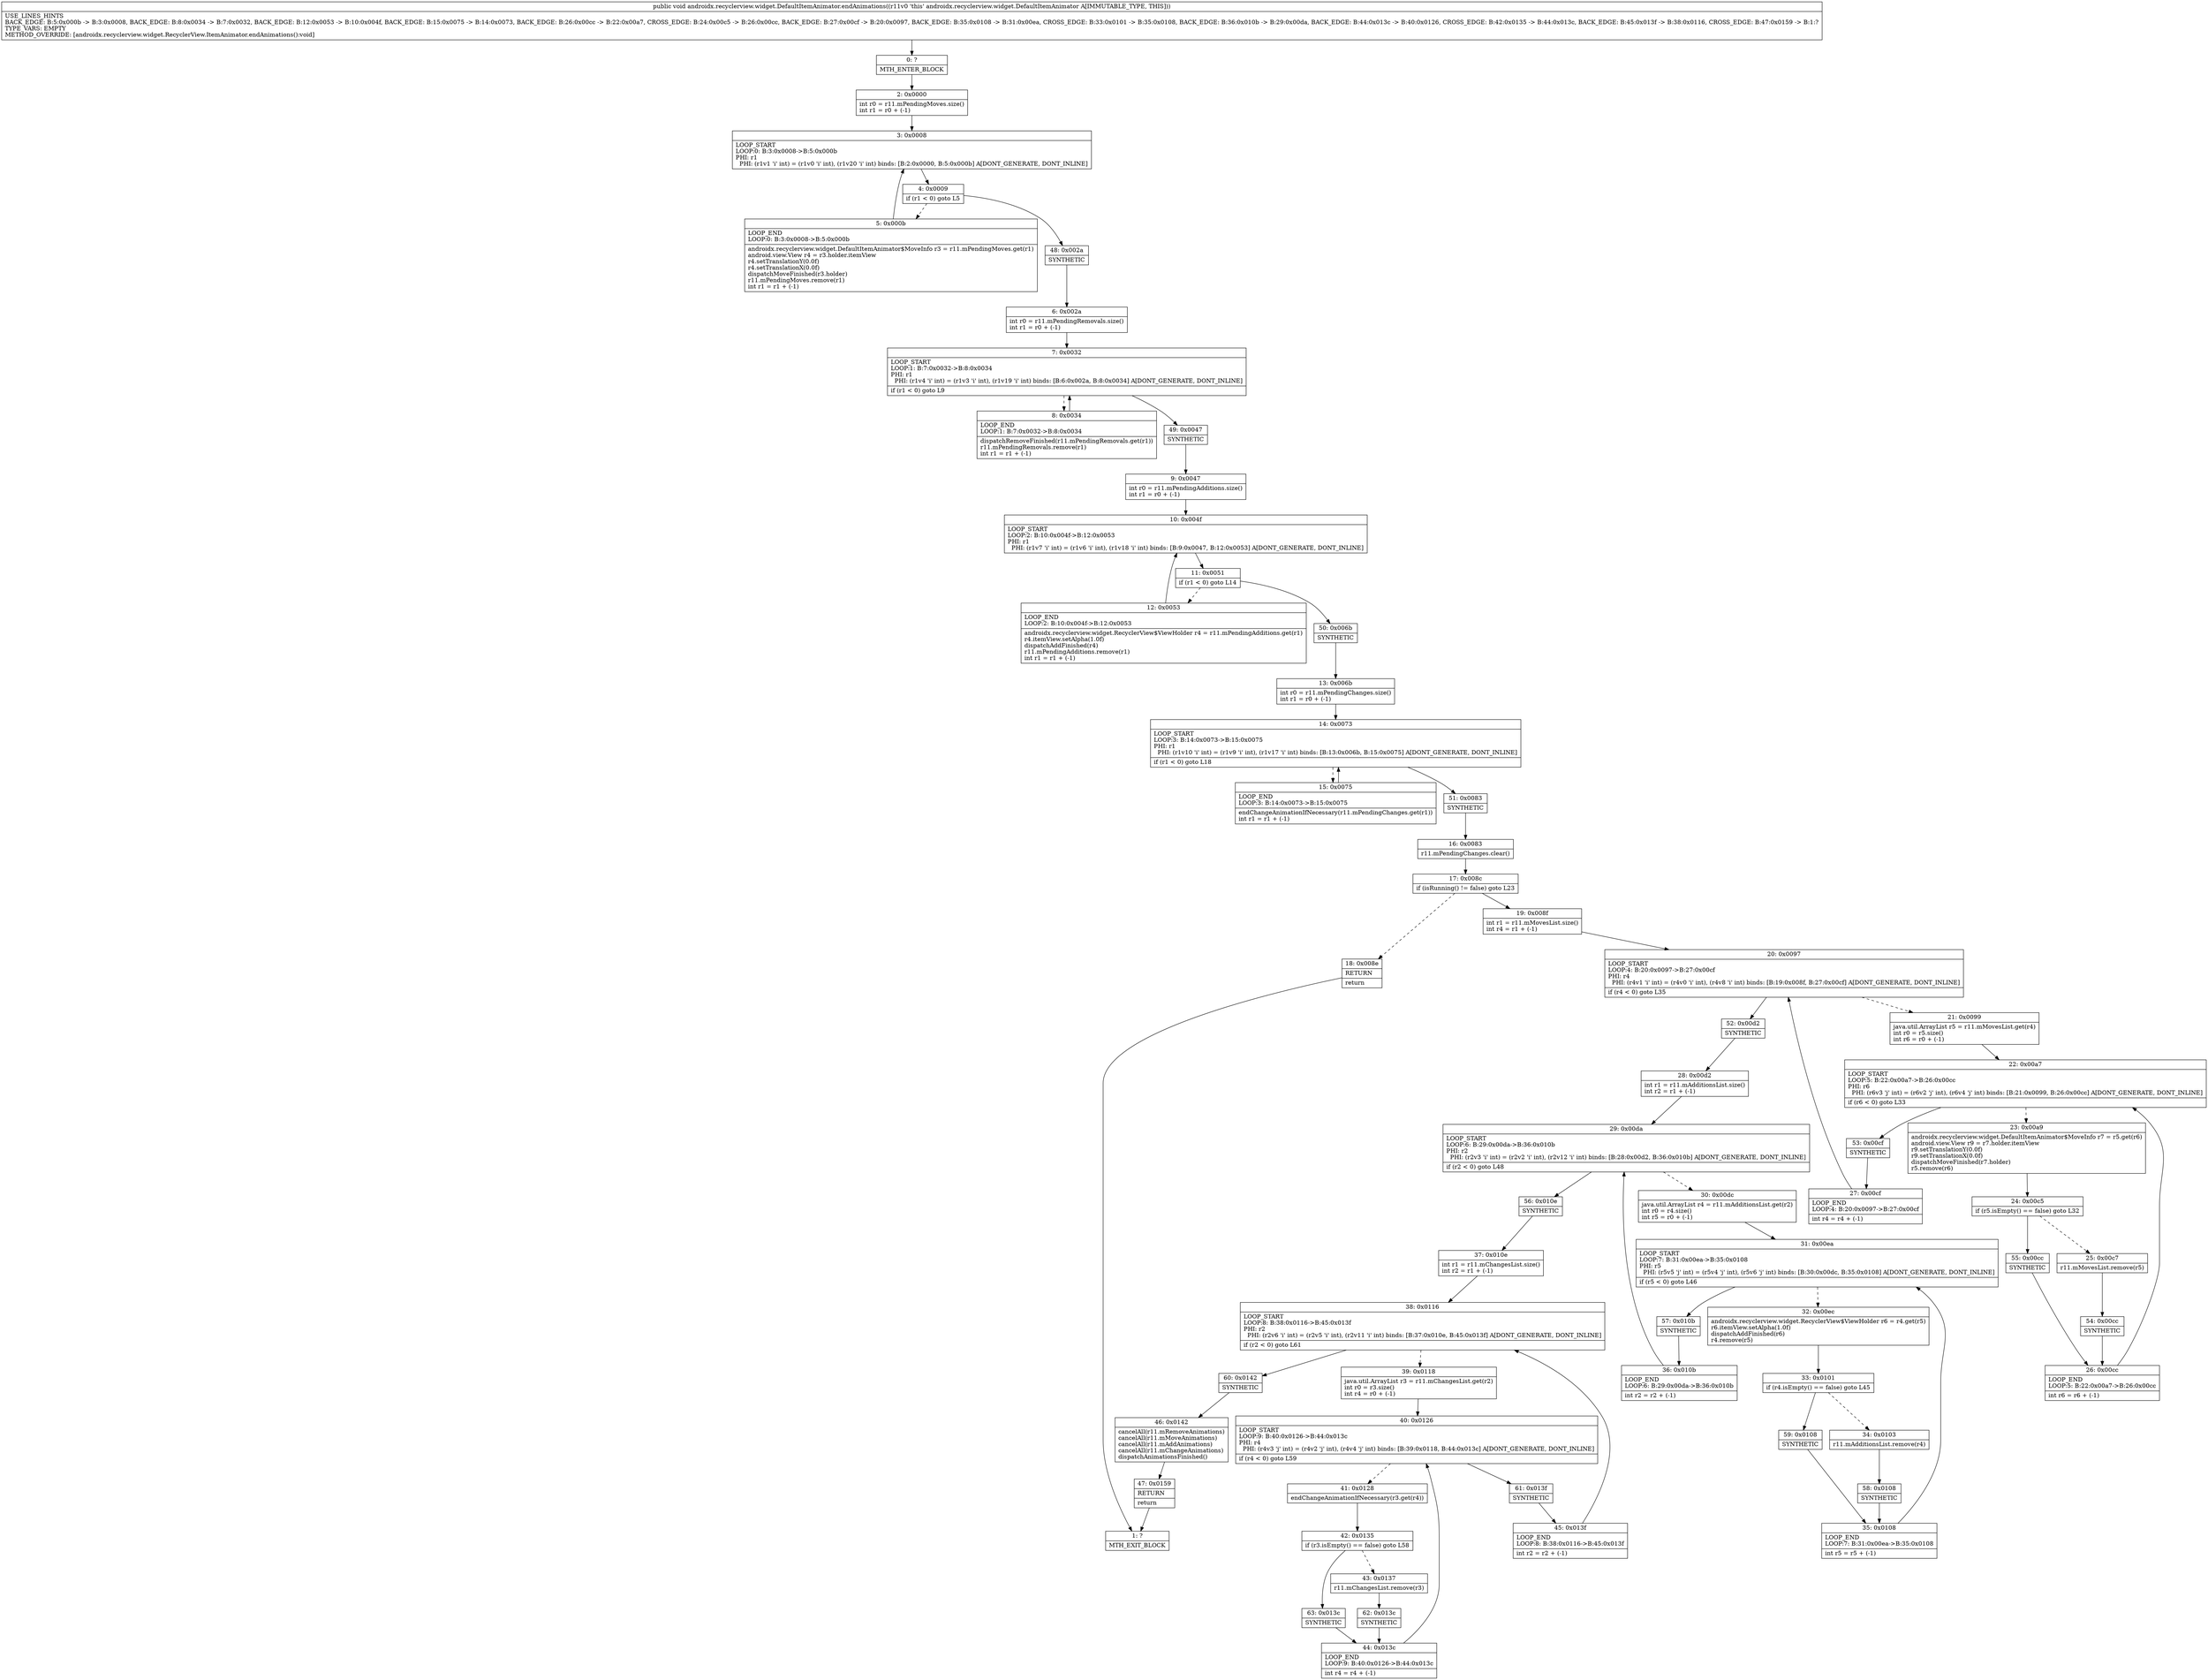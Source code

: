 digraph "CFG forandroidx.recyclerview.widget.DefaultItemAnimator.endAnimations()V" {
Node_0 [shape=record,label="{0\:\ ?|MTH_ENTER_BLOCK\l}"];
Node_2 [shape=record,label="{2\:\ 0x0000|int r0 = r11.mPendingMoves.size()\lint r1 = r0 + (\-1)\l}"];
Node_3 [shape=record,label="{3\:\ 0x0008|LOOP_START\lLOOP:0: B:3:0x0008\-\>B:5:0x000b\lPHI: r1 \l  PHI: (r1v1 'i' int) = (r1v0 'i' int), (r1v20 'i' int) binds: [B:2:0x0000, B:5:0x000b] A[DONT_GENERATE, DONT_INLINE]\l}"];
Node_4 [shape=record,label="{4\:\ 0x0009|if (r1 \< 0) goto L5\l}"];
Node_5 [shape=record,label="{5\:\ 0x000b|LOOP_END\lLOOP:0: B:3:0x0008\-\>B:5:0x000b\l|androidx.recyclerview.widget.DefaultItemAnimator$MoveInfo r3 = r11.mPendingMoves.get(r1)\landroid.view.View r4 = r3.holder.itemView\lr4.setTranslationY(0.0f)\lr4.setTranslationX(0.0f)\ldispatchMoveFinished(r3.holder)\lr11.mPendingMoves.remove(r1)\lint r1 = r1 + (\-1)\l}"];
Node_48 [shape=record,label="{48\:\ 0x002a|SYNTHETIC\l}"];
Node_6 [shape=record,label="{6\:\ 0x002a|int r0 = r11.mPendingRemovals.size()\lint r1 = r0 + (\-1)\l}"];
Node_7 [shape=record,label="{7\:\ 0x0032|LOOP_START\lLOOP:1: B:7:0x0032\-\>B:8:0x0034\lPHI: r1 \l  PHI: (r1v4 'i' int) = (r1v3 'i' int), (r1v19 'i' int) binds: [B:6:0x002a, B:8:0x0034] A[DONT_GENERATE, DONT_INLINE]\l|if (r1 \< 0) goto L9\l}"];
Node_8 [shape=record,label="{8\:\ 0x0034|LOOP_END\lLOOP:1: B:7:0x0032\-\>B:8:0x0034\l|dispatchRemoveFinished(r11.mPendingRemovals.get(r1))\lr11.mPendingRemovals.remove(r1)\lint r1 = r1 + (\-1)\l}"];
Node_49 [shape=record,label="{49\:\ 0x0047|SYNTHETIC\l}"];
Node_9 [shape=record,label="{9\:\ 0x0047|int r0 = r11.mPendingAdditions.size()\lint r1 = r0 + (\-1)\l}"];
Node_10 [shape=record,label="{10\:\ 0x004f|LOOP_START\lLOOP:2: B:10:0x004f\-\>B:12:0x0053\lPHI: r1 \l  PHI: (r1v7 'i' int) = (r1v6 'i' int), (r1v18 'i' int) binds: [B:9:0x0047, B:12:0x0053] A[DONT_GENERATE, DONT_INLINE]\l}"];
Node_11 [shape=record,label="{11\:\ 0x0051|if (r1 \< 0) goto L14\l}"];
Node_12 [shape=record,label="{12\:\ 0x0053|LOOP_END\lLOOP:2: B:10:0x004f\-\>B:12:0x0053\l|androidx.recyclerview.widget.RecyclerView$ViewHolder r4 = r11.mPendingAdditions.get(r1)\lr4.itemView.setAlpha(1.0f)\ldispatchAddFinished(r4)\lr11.mPendingAdditions.remove(r1)\lint r1 = r1 + (\-1)\l}"];
Node_50 [shape=record,label="{50\:\ 0x006b|SYNTHETIC\l}"];
Node_13 [shape=record,label="{13\:\ 0x006b|int r0 = r11.mPendingChanges.size()\lint r1 = r0 + (\-1)\l}"];
Node_14 [shape=record,label="{14\:\ 0x0073|LOOP_START\lLOOP:3: B:14:0x0073\-\>B:15:0x0075\lPHI: r1 \l  PHI: (r1v10 'i' int) = (r1v9 'i' int), (r1v17 'i' int) binds: [B:13:0x006b, B:15:0x0075] A[DONT_GENERATE, DONT_INLINE]\l|if (r1 \< 0) goto L18\l}"];
Node_15 [shape=record,label="{15\:\ 0x0075|LOOP_END\lLOOP:3: B:14:0x0073\-\>B:15:0x0075\l|endChangeAnimationIfNecessary(r11.mPendingChanges.get(r1))\lint r1 = r1 + (\-1)\l}"];
Node_51 [shape=record,label="{51\:\ 0x0083|SYNTHETIC\l}"];
Node_16 [shape=record,label="{16\:\ 0x0083|r11.mPendingChanges.clear()\l}"];
Node_17 [shape=record,label="{17\:\ 0x008c|if (isRunning() != false) goto L23\l}"];
Node_18 [shape=record,label="{18\:\ 0x008e|RETURN\l|return\l}"];
Node_1 [shape=record,label="{1\:\ ?|MTH_EXIT_BLOCK\l}"];
Node_19 [shape=record,label="{19\:\ 0x008f|int r1 = r11.mMovesList.size()\lint r4 = r1 + (\-1)\l}"];
Node_20 [shape=record,label="{20\:\ 0x0097|LOOP_START\lLOOP:4: B:20:0x0097\-\>B:27:0x00cf\lPHI: r4 \l  PHI: (r4v1 'i' int) = (r4v0 'i' int), (r4v8 'i' int) binds: [B:19:0x008f, B:27:0x00cf] A[DONT_GENERATE, DONT_INLINE]\l|if (r4 \< 0) goto L35\l}"];
Node_21 [shape=record,label="{21\:\ 0x0099|java.util.ArrayList r5 = r11.mMovesList.get(r4)\lint r0 = r5.size()\lint r6 = r0 + (\-1)\l}"];
Node_22 [shape=record,label="{22\:\ 0x00a7|LOOP_START\lLOOP:5: B:22:0x00a7\-\>B:26:0x00cc\lPHI: r6 \l  PHI: (r6v3 'j' int) = (r6v2 'j' int), (r6v4 'j' int) binds: [B:21:0x0099, B:26:0x00cc] A[DONT_GENERATE, DONT_INLINE]\l|if (r6 \< 0) goto L33\l}"];
Node_23 [shape=record,label="{23\:\ 0x00a9|androidx.recyclerview.widget.DefaultItemAnimator$MoveInfo r7 = r5.get(r6)\landroid.view.View r9 = r7.holder.itemView\lr9.setTranslationY(0.0f)\lr9.setTranslationX(0.0f)\ldispatchMoveFinished(r7.holder)\lr5.remove(r6)\l}"];
Node_24 [shape=record,label="{24\:\ 0x00c5|if (r5.isEmpty() == false) goto L32\l}"];
Node_25 [shape=record,label="{25\:\ 0x00c7|r11.mMovesList.remove(r5)\l}"];
Node_54 [shape=record,label="{54\:\ 0x00cc|SYNTHETIC\l}"];
Node_26 [shape=record,label="{26\:\ 0x00cc|LOOP_END\lLOOP:5: B:22:0x00a7\-\>B:26:0x00cc\l|int r6 = r6 + (\-1)\l}"];
Node_55 [shape=record,label="{55\:\ 0x00cc|SYNTHETIC\l}"];
Node_53 [shape=record,label="{53\:\ 0x00cf|SYNTHETIC\l}"];
Node_27 [shape=record,label="{27\:\ 0x00cf|LOOP_END\lLOOP:4: B:20:0x0097\-\>B:27:0x00cf\l|int r4 = r4 + (\-1)\l}"];
Node_52 [shape=record,label="{52\:\ 0x00d2|SYNTHETIC\l}"];
Node_28 [shape=record,label="{28\:\ 0x00d2|int r1 = r11.mAdditionsList.size()\lint r2 = r1 + (\-1)\l}"];
Node_29 [shape=record,label="{29\:\ 0x00da|LOOP_START\lLOOP:6: B:29:0x00da\-\>B:36:0x010b\lPHI: r2 \l  PHI: (r2v3 'i' int) = (r2v2 'i' int), (r2v12 'i' int) binds: [B:28:0x00d2, B:36:0x010b] A[DONT_GENERATE, DONT_INLINE]\l|if (r2 \< 0) goto L48\l}"];
Node_30 [shape=record,label="{30\:\ 0x00dc|java.util.ArrayList r4 = r11.mAdditionsList.get(r2)\lint r0 = r4.size()\lint r5 = r0 + (\-1)\l}"];
Node_31 [shape=record,label="{31\:\ 0x00ea|LOOP_START\lLOOP:7: B:31:0x00ea\-\>B:35:0x0108\lPHI: r5 \l  PHI: (r5v5 'j' int) = (r5v4 'j' int), (r5v6 'j' int) binds: [B:30:0x00dc, B:35:0x0108] A[DONT_GENERATE, DONT_INLINE]\l|if (r5 \< 0) goto L46\l}"];
Node_32 [shape=record,label="{32\:\ 0x00ec|androidx.recyclerview.widget.RecyclerView$ViewHolder r6 = r4.get(r5)\lr6.itemView.setAlpha(1.0f)\ldispatchAddFinished(r6)\lr4.remove(r5)\l}"];
Node_33 [shape=record,label="{33\:\ 0x0101|if (r4.isEmpty() == false) goto L45\l}"];
Node_34 [shape=record,label="{34\:\ 0x0103|r11.mAdditionsList.remove(r4)\l}"];
Node_58 [shape=record,label="{58\:\ 0x0108|SYNTHETIC\l}"];
Node_35 [shape=record,label="{35\:\ 0x0108|LOOP_END\lLOOP:7: B:31:0x00ea\-\>B:35:0x0108\l|int r5 = r5 + (\-1)\l}"];
Node_59 [shape=record,label="{59\:\ 0x0108|SYNTHETIC\l}"];
Node_57 [shape=record,label="{57\:\ 0x010b|SYNTHETIC\l}"];
Node_36 [shape=record,label="{36\:\ 0x010b|LOOP_END\lLOOP:6: B:29:0x00da\-\>B:36:0x010b\l|int r2 = r2 + (\-1)\l}"];
Node_56 [shape=record,label="{56\:\ 0x010e|SYNTHETIC\l}"];
Node_37 [shape=record,label="{37\:\ 0x010e|int r1 = r11.mChangesList.size()\lint r2 = r1 + (\-1)\l}"];
Node_38 [shape=record,label="{38\:\ 0x0116|LOOP_START\lLOOP:8: B:38:0x0116\-\>B:45:0x013f\lPHI: r2 \l  PHI: (r2v6 'i' int) = (r2v5 'i' int), (r2v11 'i' int) binds: [B:37:0x010e, B:45:0x013f] A[DONT_GENERATE, DONT_INLINE]\l|if (r2 \< 0) goto L61\l}"];
Node_39 [shape=record,label="{39\:\ 0x0118|java.util.ArrayList r3 = r11.mChangesList.get(r2)\lint r0 = r3.size()\lint r4 = r0 + (\-1)\l}"];
Node_40 [shape=record,label="{40\:\ 0x0126|LOOP_START\lLOOP:9: B:40:0x0126\-\>B:44:0x013c\lPHI: r4 \l  PHI: (r4v3 'j' int) = (r4v2 'j' int), (r4v4 'j' int) binds: [B:39:0x0118, B:44:0x013c] A[DONT_GENERATE, DONT_INLINE]\l|if (r4 \< 0) goto L59\l}"];
Node_41 [shape=record,label="{41\:\ 0x0128|endChangeAnimationIfNecessary(r3.get(r4))\l}"];
Node_42 [shape=record,label="{42\:\ 0x0135|if (r3.isEmpty() == false) goto L58\l}"];
Node_43 [shape=record,label="{43\:\ 0x0137|r11.mChangesList.remove(r3)\l}"];
Node_62 [shape=record,label="{62\:\ 0x013c|SYNTHETIC\l}"];
Node_44 [shape=record,label="{44\:\ 0x013c|LOOP_END\lLOOP:9: B:40:0x0126\-\>B:44:0x013c\l|int r4 = r4 + (\-1)\l}"];
Node_63 [shape=record,label="{63\:\ 0x013c|SYNTHETIC\l}"];
Node_61 [shape=record,label="{61\:\ 0x013f|SYNTHETIC\l}"];
Node_45 [shape=record,label="{45\:\ 0x013f|LOOP_END\lLOOP:8: B:38:0x0116\-\>B:45:0x013f\l|int r2 = r2 + (\-1)\l}"];
Node_60 [shape=record,label="{60\:\ 0x0142|SYNTHETIC\l}"];
Node_46 [shape=record,label="{46\:\ 0x0142|cancelAll(r11.mRemoveAnimations)\lcancelAll(r11.mMoveAnimations)\lcancelAll(r11.mAddAnimations)\lcancelAll(r11.mChangeAnimations)\ldispatchAnimationsFinished()\l}"];
Node_47 [shape=record,label="{47\:\ 0x0159|RETURN\l|return\l}"];
MethodNode[shape=record,label="{public void androidx.recyclerview.widget.DefaultItemAnimator.endAnimations((r11v0 'this' androidx.recyclerview.widget.DefaultItemAnimator A[IMMUTABLE_TYPE, THIS]))  | USE_LINES_HINTS\lBACK_EDGE: B:5:0x000b \-\> B:3:0x0008, BACK_EDGE: B:8:0x0034 \-\> B:7:0x0032, BACK_EDGE: B:12:0x0053 \-\> B:10:0x004f, BACK_EDGE: B:15:0x0075 \-\> B:14:0x0073, BACK_EDGE: B:26:0x00cc \-\> B:22:0x00a7, CROSS_EDGE: B:24:0x00c5 \-\> B:26:0x00cc, BACK_EDGE: B:27:0x00cf \-\> B:20:0x0097, BACK_EDGE: B:35:0x0108 \-\> B:31:0x00ea, CROSS_EDGE: B:33:0x0101 \-\> B:35:0x0108, BACK_EDGE: B:36:0x010b \-\> B:29:0x00da, BACK_EDGE: B:44:0x013c \-\> B:40:0x0126, CROSS_EDGE: B:42:0x0135 \-\> B:44:0x013c, BACK_EDGE: B:45:0x013f \-\> B:38:0x0116, CROSS_EDGE: B:47:0x0159 \-\> B:1:?\lTYPE_VARS: EMPTY\lMETHOD_OVERRIDE: [androidx.recyclerview.widget.RecyclerView.ItemAnimator.endAnimations():void]\l}"];
MethodNode -> Node_0;Node_0 -> Node_2;
Node_2 -> Node_3;
Node_3 -> Node_4;
Node_4 -> Node_5[style=dashed];
Node_4 -> Node_48;
Node_5 -> Node_3;
Node_48 -> Node_6;
Node_6 -> Node_7;
Node_7 -> Node_8[style=dashed];
Node_7 -> Node_49;
Node_8 -> Node_7;
Node_49 -> Node_9;
Node_9 -> Node_10;
Node_10 -> Node_11;
Node_11 -> Node_12[style=dashed];
Node_11 -> Node_50;
Node_12 -> Node_10;
Node_50 -> Node_13;
Node_13 -> Node_14;
Node_14 -> Node_15[style=dashed];
Node_14 -> Node_51;
Node_15 -> Node_14;
Node_51 -> Node_16;
Node_16 -> Node_17;
Node_17 -> Node_18[style=dashed];
Node_17 -> Node_19;
Node_18 -> Node_1;
Node_19 -> Node_20;
Node_20 -> Node_21[style=dashed];
Node_20 -> Node_52;
Node_21 -> Node_22;
Node_22 -> Node_23[style=dashed];
Node_22 -> Node_53;
Node_23 -> Node_24;
Node_24 -> Node_25[style=dashed];
Node_24 -> Node_55;
Node_25 -> Node_54;
Node_54 -> Node_26;
Node_26 -> Node_22;
Node_55 -> Node_26;
Node_53 -> Node_27;
Node_27 -> Node_20;
Node_52 -> Node_28;
Node_28 -> Node_29;
Node_29 -> Node_30[style=dashed];
Node_29 -> Node_56;
Node_30 -> Node_31;
Node_31 -> Node_32[style=dashed];
Node_31 -> Node_57;
Node_32 -> Node_33;
Node_33 -> Node_34[style=dashed];
Node_33 -> Node_59;
Node_34 -> Node_58;
Node_58 -> Node_35;
Node_35 -> Node_31;
Node_59 -> Node_35;
Node_57 -> Node_36;
Node_36 -> Node_29;
Node_56 -> Node_37;
Node_37 -> Node_38;
Node_38 -> Node_39[style=dashed];
Node_38 -> Node_60;
Node_39 -> Node_40;
Node_40 -> Node_41[style=dashed];
Node_40 -> Node_61;
Node_41 -> Node_42;
Node_42 -> Node_43[style=dashed];
Node_42 -> Node_63;
Node_43 -> Node_62;
Node_62 -> Node_44;
Node_44 -> Node_40;
Node_63 -> Node_44;
Node_61 -> Node_45;
Node_45 -> Node_38;
Node_60 -> Node_46;
Node_46 -> Node_47;
Node_47 -> Node_1;
}

